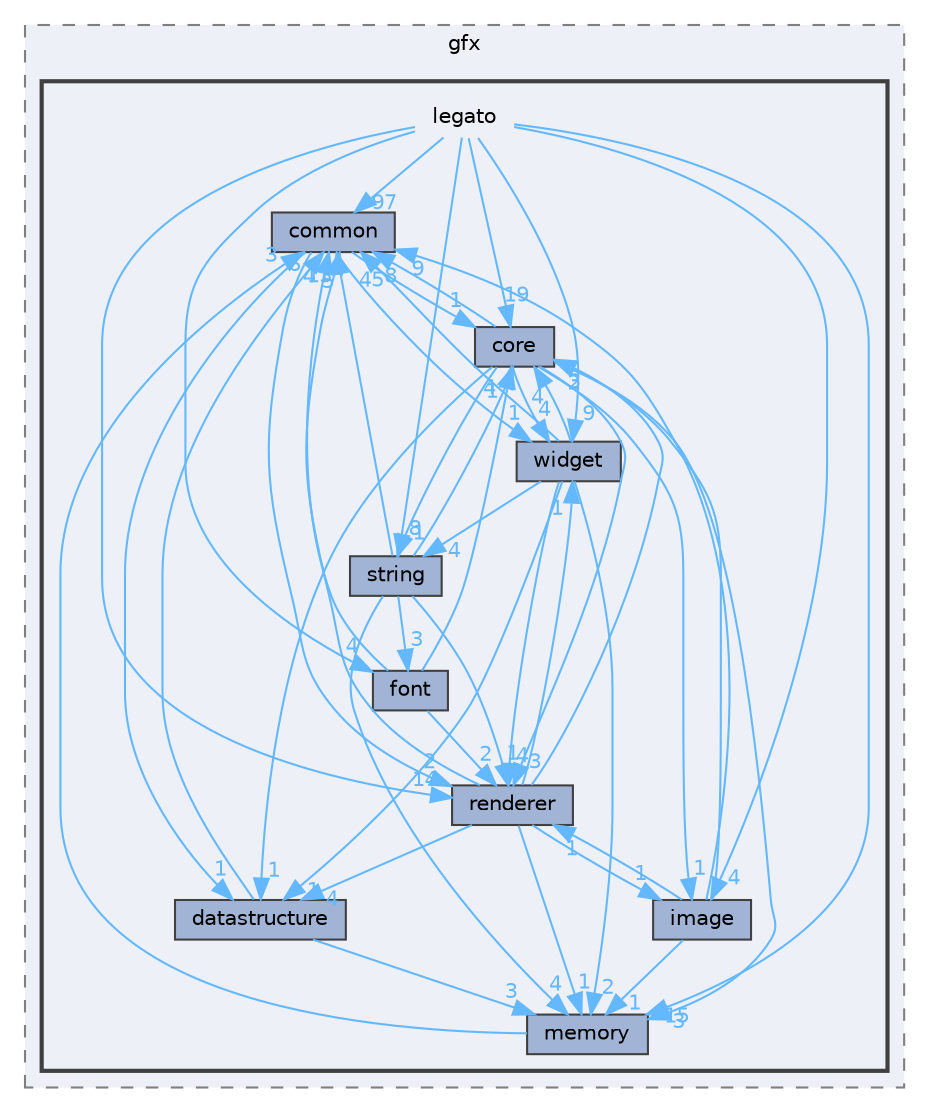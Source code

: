 digraph "C:/microchip/harmony3/gfx/middleware/legato/library/src/gfx/legato"
{
 // INTERACTIVE_SVG=YES
 // LATEX_PDF_SIZE
  bgcolor="transparent";
  edge [fontname=Helvetica,fontsize=10,labelfontname=Helvetica,labelfontsize=10];
  node [fontname=Helvetica,fontsize=10,shape=box,height=0.2,width=0.4];
  compound=true
  subgraph clusterdir_a4d134bd3b49002b31b8e333085a65b3 {
    graph [ bgcolor="#edf0f7", pencolor="grey50", label="gfx", fontname=Helvetica,fontsize=10 style="filled,dashed", URL="dir_a4d134bd3b49002b31b8e333085a65b3.html",tooltip=""]
  subgraph clusterdir_df0e2b4cdb64d3722aa48eb6b18a67e5 {
    graph [ bgcolor="#edf0f7", pencolor="grey25", label="", fontname=Helvetica,fontsize=10 style="filled,bold", URL="dir_df0e2b4cdb64d3722aa48eb6b18a67e5.html",tooltip=""]
    dir_df0e2b4cdb64d3722aa48eb6b18a67e5 [shape=plaintext, label="legato"];
  dir_b3f224f181338695a4734ca3080f2eb5 [label="common", fillcolor="#a2b4d6", color="grey25", style="filled", URL="dir_b3f224f181338695a4734ca3080f2eb5.html",tooltip=""];
  dir_6ea5fdd06250e5b2bba6c64e330e75e8 [label="core", fillcolor="#a2b4d6", color="grey25", style="filled", URL="dir_6ea5fdd06250e5b2bba6c64e330e75e8.html",tooltip=""];
  dir_8372a91ac24574313a1b22eb58258e4b [label="datastructure", fillcolor="#a2b4d6", color="grey25", style="filled", URL="dir_8372a91ac24574313a1b22eb58258e4b.html",tooltip=""];
  dir_d95dbeea804cdc145c362393af44e935 [label="font", fillcolor="#a2b4d6", color="grey25", style="filled", URL="dir_d95dbeea804cdc145c362393af44e935.html",tooltip=""];
  dir_c43e76bd24ab4aaf6fcd839448542a16 [label="image", fillcolor="#a2b4d6", color="grey25", style="filled", URL="dir_c43e76bd24ab4aaf6fcd839448542a16.html",tooltip=""];
  dir_eef5553a5c7369df9ec111a9376be40e [label="memory", fillcolor="#a2b4d6", color="grey25", style="filled", URL="dir_eef5553a5c7369df9ec111a9376be40e.html",tooltip=""];
  dir_18f2fdeeef31186486f6c44486de345c [label="renderer", fillcolor="#a2b4d6", color="grey25", style="filled", URL="dir_18f2fdeeef31186486f6c44486de345c.html",tooltip=""];
  dir_3305b49bc15ad9b5be28d221021115ae [label="string", fillcolor="#a2b4d6", color="grey25", style="filled", URL="dir_3305b49bc15ad9b5be28d221021115ae.html",tooltip=""];
  dir_139e39c2cbbb9c4d4856e374ea12d038 [label="widget", fillcolor="#a2b4d6", color="grey25", style="filled", URL="dir_139e39c2cbbb9c4d4856e374ea12d038.html",tooltip=""];
  }
  }
  dir_df0e2b4cdb64d3722aa48eb6b18a67e5->dir_139e39c2cbbb9c4d4856e374ea12d038 [headlabel="9", labeldistance=1.5 headhref="dir_000057_000122.html" color="steelblue1" fontcolor="steelblue1"];
  dir_df0e2b4cdb64d3722aa48eb6b18a67e5->dir_18f2fdeeef31186486f6c44486de345c [headlabel="14", labeldistance=1.5 headhref="dir_000057_000091.html" color="steelblue1" fontcolor="steelblue1"];
  dir_df0e2b4cdb64d3722aa48eb6b18a67e5->dir_3305b49bc15ad9b5be28d221021115ae [headlabel="8", labeldistance=1.5 headhref="dir_000057_000098.html" color="steelblue1" fontcolor="steelblue1"];
  dir_df0e2b4cdb64d3722aa48eb6b18a67e5->dir_6ea5fdd06250e5b2bba6c64e330e75e8 [headlabel="19", labeldistance=1.5 headhref="dir_000057_000030.html" color="steelblue1" fontcolor="steelblue1"];
  dir_df0e2b4cdb64d3722aa48eb6b18a67e5->dir_b3f224f181338695a4734ca3080f2eb5 [headlabel="97", labeldistance=1.5 headhref="dir_000057_000011.html" color="steelblue1" fontcolor="steelblue1"];
  dir_df0e2b4cdb64d3722aa48eb6b18a67e5->dir_c43e76bd24ab4aaf6fcd839448542a16 [headlabel="4", labeldistance=1.5 headhref="dir_000057_000045.html" color="steelblue1" fontcolor="steelblue1"];
  dir_df0e2b4cdb64d3722aa48eb6b18a67e5->dir_d95dbeea804cdc145c362393af44e935 [headlabel="4", labeldistance=1.5 headhref="dir_000057_000036.html" color="steelblue1" fontcolor="steelblue1"];
  dir_df0e2b4cdb64d3722aa48eb6b18a67e5->dir_eef5553a5c7369df9ec111a9376be40e [headlabel="15", labeldistance=1.5 headhref="dir_000057_000073.html" color="steelblue1" fontcolor="steelblue1"];
  dir_b3f224f181338695a4734ca3080f2eb5->dir_139e39c2cbbb9c4d4856e374ea12d038 [headlabel="1", labeldistance=1.5 headhref="dir_000011_000122.html" color="steelblue1" fontcolor="steelblue1"];
  dir_b3f224f181338695a4734ca3080f2eb5->dir_18f2fdeeef31186486f6c44486de345c [headlabel="2", labeldistance=1.5 headhref="dir_000011_000091.html" color="steelblue1" fontcolor="steelblue1"];
  dir_b3f224f181338695a4734ca3080f2eb5->dir_6ea5fdd06250e5b2bba6c64e330e75e8 [headlabel="1", labeldistance=1.5 headhref="dir_000011_000030.html" color="steelblue1" fontcolor="steelblue1"];
  dir_b3f224f181338695a4734ca3080f2eb5->dir_8372a91ac24574313a1b22eb58258e4b [headlabel="1", labeldistance=1.5 headhref="dir_000011_000031.html" color="steelblue1" fontcolor="steelblue1"];
  dir_6ea5fdd06250e5b2bba6c64e330e75e8->dir_139e39c2cbbb9c4d4856e374ea12d038 [headlabel="4", labeldistance=1.5 headhref="dir_000030_000122.html" color="steelblue1" fontcolor="steelblue1"];
  dir_6ea5fdd06250e5b2bba6c64e330e75e8->dir_18f2fdeeef31186486f6c44486de345c [headlabel="3", labeldistance=1.5 headhref="dir_000030_000091.html" color="steelblue1" fontcolor="steelblue1"];
  dir_6ea5fdd06250e5b2bba6c64e330e75e8->dir_3305b49bc15ad9b5be28d221021115ae [headlabel="1", labeldistance=1.5 headhref="dir_000030_000098.html" color="steelblue1" fontcolor="steelblue1"];
  dir_6ea5fdd06250e5b2bba6c64e330e75e8->dir_8372a91ac24574313a1b22eb58258e4b [headlabel="1", labeldistance=1.5 headhref="dir_000030_000031.html" color="steelblue1" fontcolor="steelblue1"];
  dir_6ea5fdd06250e5b2bba6c64e330e75e8->dir_b3f224f181338695a4734ca3080f2eb5 [headlabel="8", labeldistance=1.5 headhref="dir_000030_000011.html" color="steelblue1" fontcolor="steelblue1"];
  dir_6ea5fdd06250e5b2bba6c64e330e75e8->dir_c43e76bd24ab4aaf6fcd839448542a16 [headlabel="1", labeldistance=1.5 headhref="dir_000030_000045.html" color="steelblue1" fontcolor="steelblue1"];
  dir_6ea5fdd06250e5b2bba6c64e330e75e8->dir_eef5553a5c7369df9ec111a9376be40e [headlabel="3", labeldistance=1.5 headhref="dir_000030_000073.html" color="steelblue1" fontcolor="steelblue1"];
  dir_8372a91ac24574313a1b22eb58258e4b->dir_b3f224f181338695a4734ca3080f2eb5 [headlabel="6", labeldistance=1.5 headhref="dir_000031_000011.html" color="steelblue1" fontcolor="steelblue1"];
  dir_8372a91ac24574313a1b22eb58258e4b->dir_eef5553a5c7369df9ec111a9376be40e [headlabel="3", labeldistance=1.5 headhref="dir_000031_000073.html" color="steelblue1" fontcolor="steelblue1"];
  dir_d95dbeea804cdc145c362393af44e935->dir_18f2fdeeef31186486f6c44486de345c [headlabel="2", labeldistance=1.5 headhref="dir_000036_000091.html" color="steelblue1" fontcolor="steelblue1"];
  dir_d95dbeea804cdc145c362393af44e935->dir_6ea5fdd06250e5b2bba6c64e330e75e8 [headlabel="1", labeldistance=1.5 headhref="dir_000036_000030.html" color="steelblue1" fontcolor="steelblue1"];
  dir_d95dbeea804cdc145c362393af44e935->dir_b3f224f181338695a4734ca3080f2eb5 [headlabel="4", labeldistance=1.5 headhref="dir_000036_000011.html" color="steelblue1" fontcolor="steelblue1"];
  dir_c43e76bd24ab4aaf6fcd839448542a16->dir_18f2fdeeef31186486f6c44486de345c [headlabel="1", labeldistance=1.5 headhref="dir_000045_000091.html" color="steelblue1" fontcolor="steelblue1"];
  dir_c43e76bd24ab4aaf6fcd839448542a16->dir_6ea5fdd06250e5b2bba6c64e330e75e8 [headlabel="2", labeldistance=1.5 headhref="dir_000045_000030.html" color="steelblue1" fontcolor="steelblue1"];
  dir_c43e76bd24ab4aaf6fcd839448542a16->dir_b3f224f181338695a4734ca3080f2eb5 [headlabel="9", labeldistance=1.5 headhref="dir_000045_000011.html" color="steelblue1" fontcolor="steelblue1"];
  dir_c43e76bd24ab4aaf6fcd839448542a16->dir_eef5553a5c7369df9ec111a9376be40e [headlabel="1", labeldistance=1.5 headhref="dir_000045_000073.html" color="steelblue1" fontcolor="steelblue1"];
  dir_eef5553a5c7369df9ec111a9376be40e->dir_b3f224f181338695a4734ca3080f2eb5 [headlabel="3", labeldistance=1.5 headhref="dir_000073_000011.html" color="steelblue1" fontcolor="steelblue1"];
  dir_18f2fdeeef31186486f6c44486de345c->dir_139e39c2cbbb9c4d4856e374ea12d038 [headlabel="1", labeldistance=1.5 headhref="dir_000091_000122.html" color="steelblue1" fontcolor="steelblue1"];
  dir_18f2fdeeef31186486f6c44486de345c->dir_6ea5fdd06250e5b2bba6c64e330e75e8 [headlabel="3", labeldistance=1.5 headhref="dir_000091_000030.html" color="steelblue1" fontcolor="steelblue1"];
  dir_18f2fdeeef31186486f6c44486de345c->dir_8372a91ac24574313a1b22eb58258e4b [headlabel="4", labeldistance=1.5 headhref="dir_000091_000031.html" color="steelblue1" fontcolor="steelblue1"];
  dir_18f2fdeeef31186486f6c44486de345c->dir_b3f224f181338695a4734ca3080f2eb5 [headlabel="13", labeldistance=1.5 headhref="dir_000091_000011.html" color="steelblue1" fontcolor="steelblue1"];
  dir_18f2fdeeef31186486f6c44486de345c->dir_c43e76bd24ab4aaf6fcd839448542a16 [headlabel="1", labeldistance=1.5 headhref="dir_000091_000045.html" color="steelblue1" fontcolor="steelblue1"];
  dir_18f2fdeeef31186486f6c44486de345c->dir_eef5553a5c7369df9ec111a9376be40e [headlabel="1", labeldistance=1.5 headhref="dir_000091_000073.html" color="steelblue1" fontcolor="steelblue1"];
  dir_3305b49bc15ad9b5be28d221021115ae->dir_18f2fdeeef31186486f6c44486de345c [headlabel="1", labeldistance=1.5 headhref="dir_000098_000091.html" color="steelblue1" fontcolor="steelblue1"];
  dir_3305b49bc15ad9b5be28d221021115ae->dir_6ea5fdd06250e5b2bba6c64e330e75e8 [headlabel="4", labeldistance=1.5 headhref="dir_000098_000030.html" color="steelblue1" fontcolor="steelblue1"];
  dir_3305b49bc15ad9b5be28d221021115ae->dir_b3f224f181338695a4734ca3080f2eb5 [headlabel="5", labeldistance=1.5 headhref="dir_000098_000011.html" color="steelblue1" fontcolor="steelblue1"];
  dir_3305b49bc15ad9b5be28d221021115ae->dir_d95dbeea804cdc145c362393af44e935 [headlabel="3", labeldistance=1.5 headhref="dir_000098_000036.html" color="steelblue1" fontcolor="steelblue1"];
  dir_3305b49bc15ad9b5be28d221021115ae->dir_eef5553a5c7369df9ec111a9376be40e [headlabel="4", labeldistance=1.5 headhref="dir_000098_000073.html" color="steelblue1" fontcolor="steelblue1"];
  dir_139e39c2cbbb9c4d4856e374ea12d038->dir_18f2fdeeef31186486f6c44486de345c [headlabel="4", labeldistance=1.5 headhref="dir_000122_000091.html" color="steelblue1" fontcolor="steelblue1"];
  dir_139e39c2cbbb9c4d4856e374ea12d038->dir_3305b49bc15ad9b5be28d221021115ae [headlabel="4", labeldistance=1.5 headhref="dir_000122_000098.html" color="steelblue1" fontcolor="steelblue1"];
  dir_139e39c2cbbb9c4d4856e374ea12d038->dir_6ea5fdd06250e5b2bba6c64e330e75e8 [headlabel="4", labeldistance=1.5 headhref="dir_000122_000030.html" color="steelblue1" fontcolor="steelblue1"];
  dir_139e39c2cbbb9c4d4856e374ea12d038->dir_8372a91ac24574313a1b22eb58258e4b [headlabel="1", labeldistance=1.5 headhref="dir_000122_000031.html" color="steelblue1" fontcolor="steelblue1"];
  dir_139e39c2cbbb9c4d4856e374ea12d038->dir_b3f224f181338695a4734ca3080f2eb5 [headlabel="45", labeldistance=1.5 headhref="dir_000122_000011.html" color="steelblue1" fontcolor="steelblue1"];
  dir_139e39c2cbbb9c4d4856e374ea12d038->dir_eef5553a5c7369df9ec111a9376be40e [headlabel="2", labeldistance=1.5 headhref="dir_000122_000073.html" color="steelblue1" fontcolor="steelblue1"];
}
